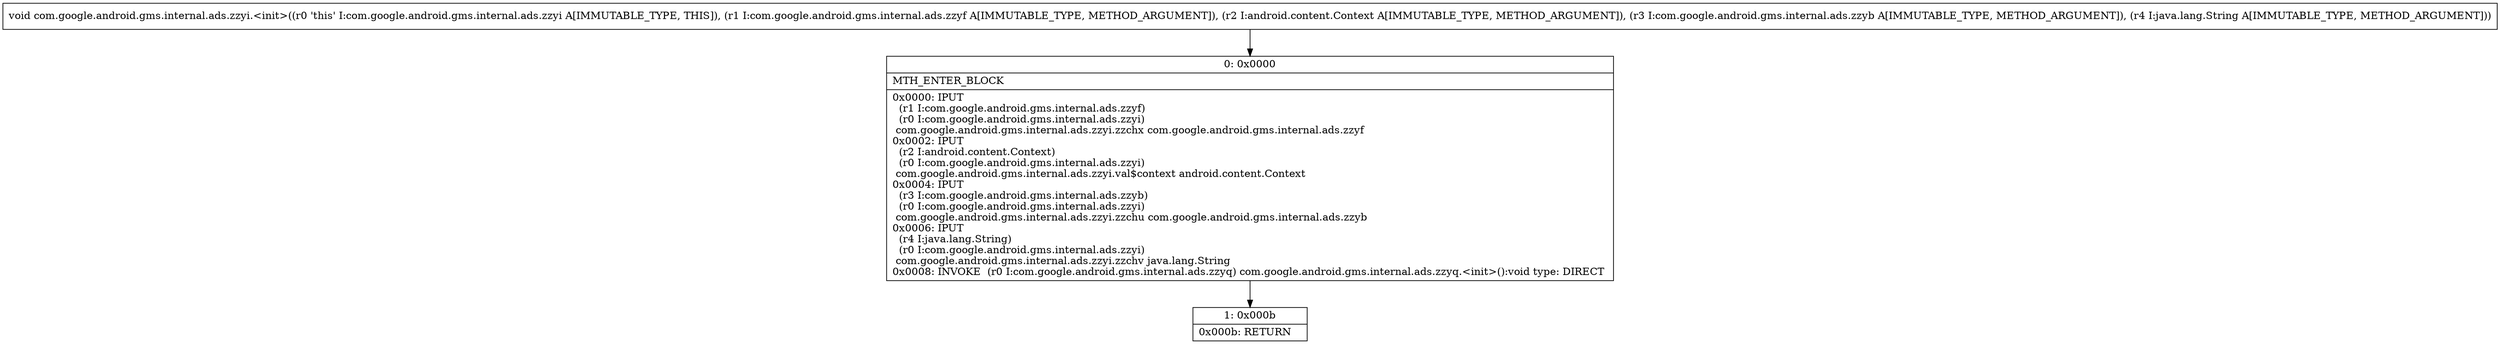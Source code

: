 digraph "CFG forcom.google.android.gms.internal.ads.zzyi.\<init\>(Lcom\/google\/android\/gms\/internal\/ads\/zzyf;Landroid\/content\/Context;Lcom\/google\/android\/gms\/internal\/ads\/zzyb;Ljava\/lang\/String;)V" {
Node_0 [shape=record,label="{0\:\ 0x0000|MTH_ENTER_BLOCK\l|0x0000: IPUT  \l  (r1 I:com.google.android.gms.internal.ads.zzyf)\l  (r0 I:com.google.android.gms.internal.ads.zzyi)\l com.google.android.gms.internal.ads.zzyi.zzchx com.google.android.gms.internal.ads.zzyf \l0x0002: IPUT  \l  (r2 I:android.content.Context)\l  (r0 I:com.google.android.gms.internal.ads.zzyi)\l com.google.android.gms.internal.ads.zzyi.val$context android.content.Context \l0x0004: IPUT  \l  (r3 I:com.google.android.gms.internal.ads.zzyb)\l  (r0 I:com.google.android.gms.internal.ads.zzyi)\l com.google.android.gms.internal.ads.zzyi.zzchu com.google.android.gms.internal.ads.zzyb \l0x0006: IPUT  \l  (r4 I:java.lang.String)\l  (r0 I:com.google.android.gms.internal.ads.zzyi)\l com.google.android.gms.internal.ads.zzyi.zzchv java.lang.String \l0x0008: INVOKE  (r0 I:com.google.android.gms.internal.ads.zzyq) com.google.android.gms.internal.ads.zzyq.\<init\>():void type: DIRECT \l}"];
Node_1 [shape=record,label="{1\:\ 0x000b|0x000b: RETURN   \l}"];
MethodNode[shape=record,label="{void com.google.android.gms.internal.ads.zzyi.\<init\>((r0 'this' I:com.google.android.gms.internal.ads.zzyi A[IMMUTABLE_TYPE, THIS]), (r1 I:com.google.android.gms.internal.ads.zzyf A[IMMUTABLE_TYPE, METHOD_ARGUMENT]), (r2 I:android.content.Context A[IMMUTABLE_TYPE, METHOD_ARGUMENT]), (r3 I:com.google.android.gms.internal.ads.zzyb A[IMMUTABLE_TYPE, METHOD_ARGUMENT]), (r4 I:java.lang.String A[IMMUTABLE_TYPE, METHOD_ARGUMENT])) }"];
MethodNode -> Node_0;
Node_0 -> Node_1;
}

